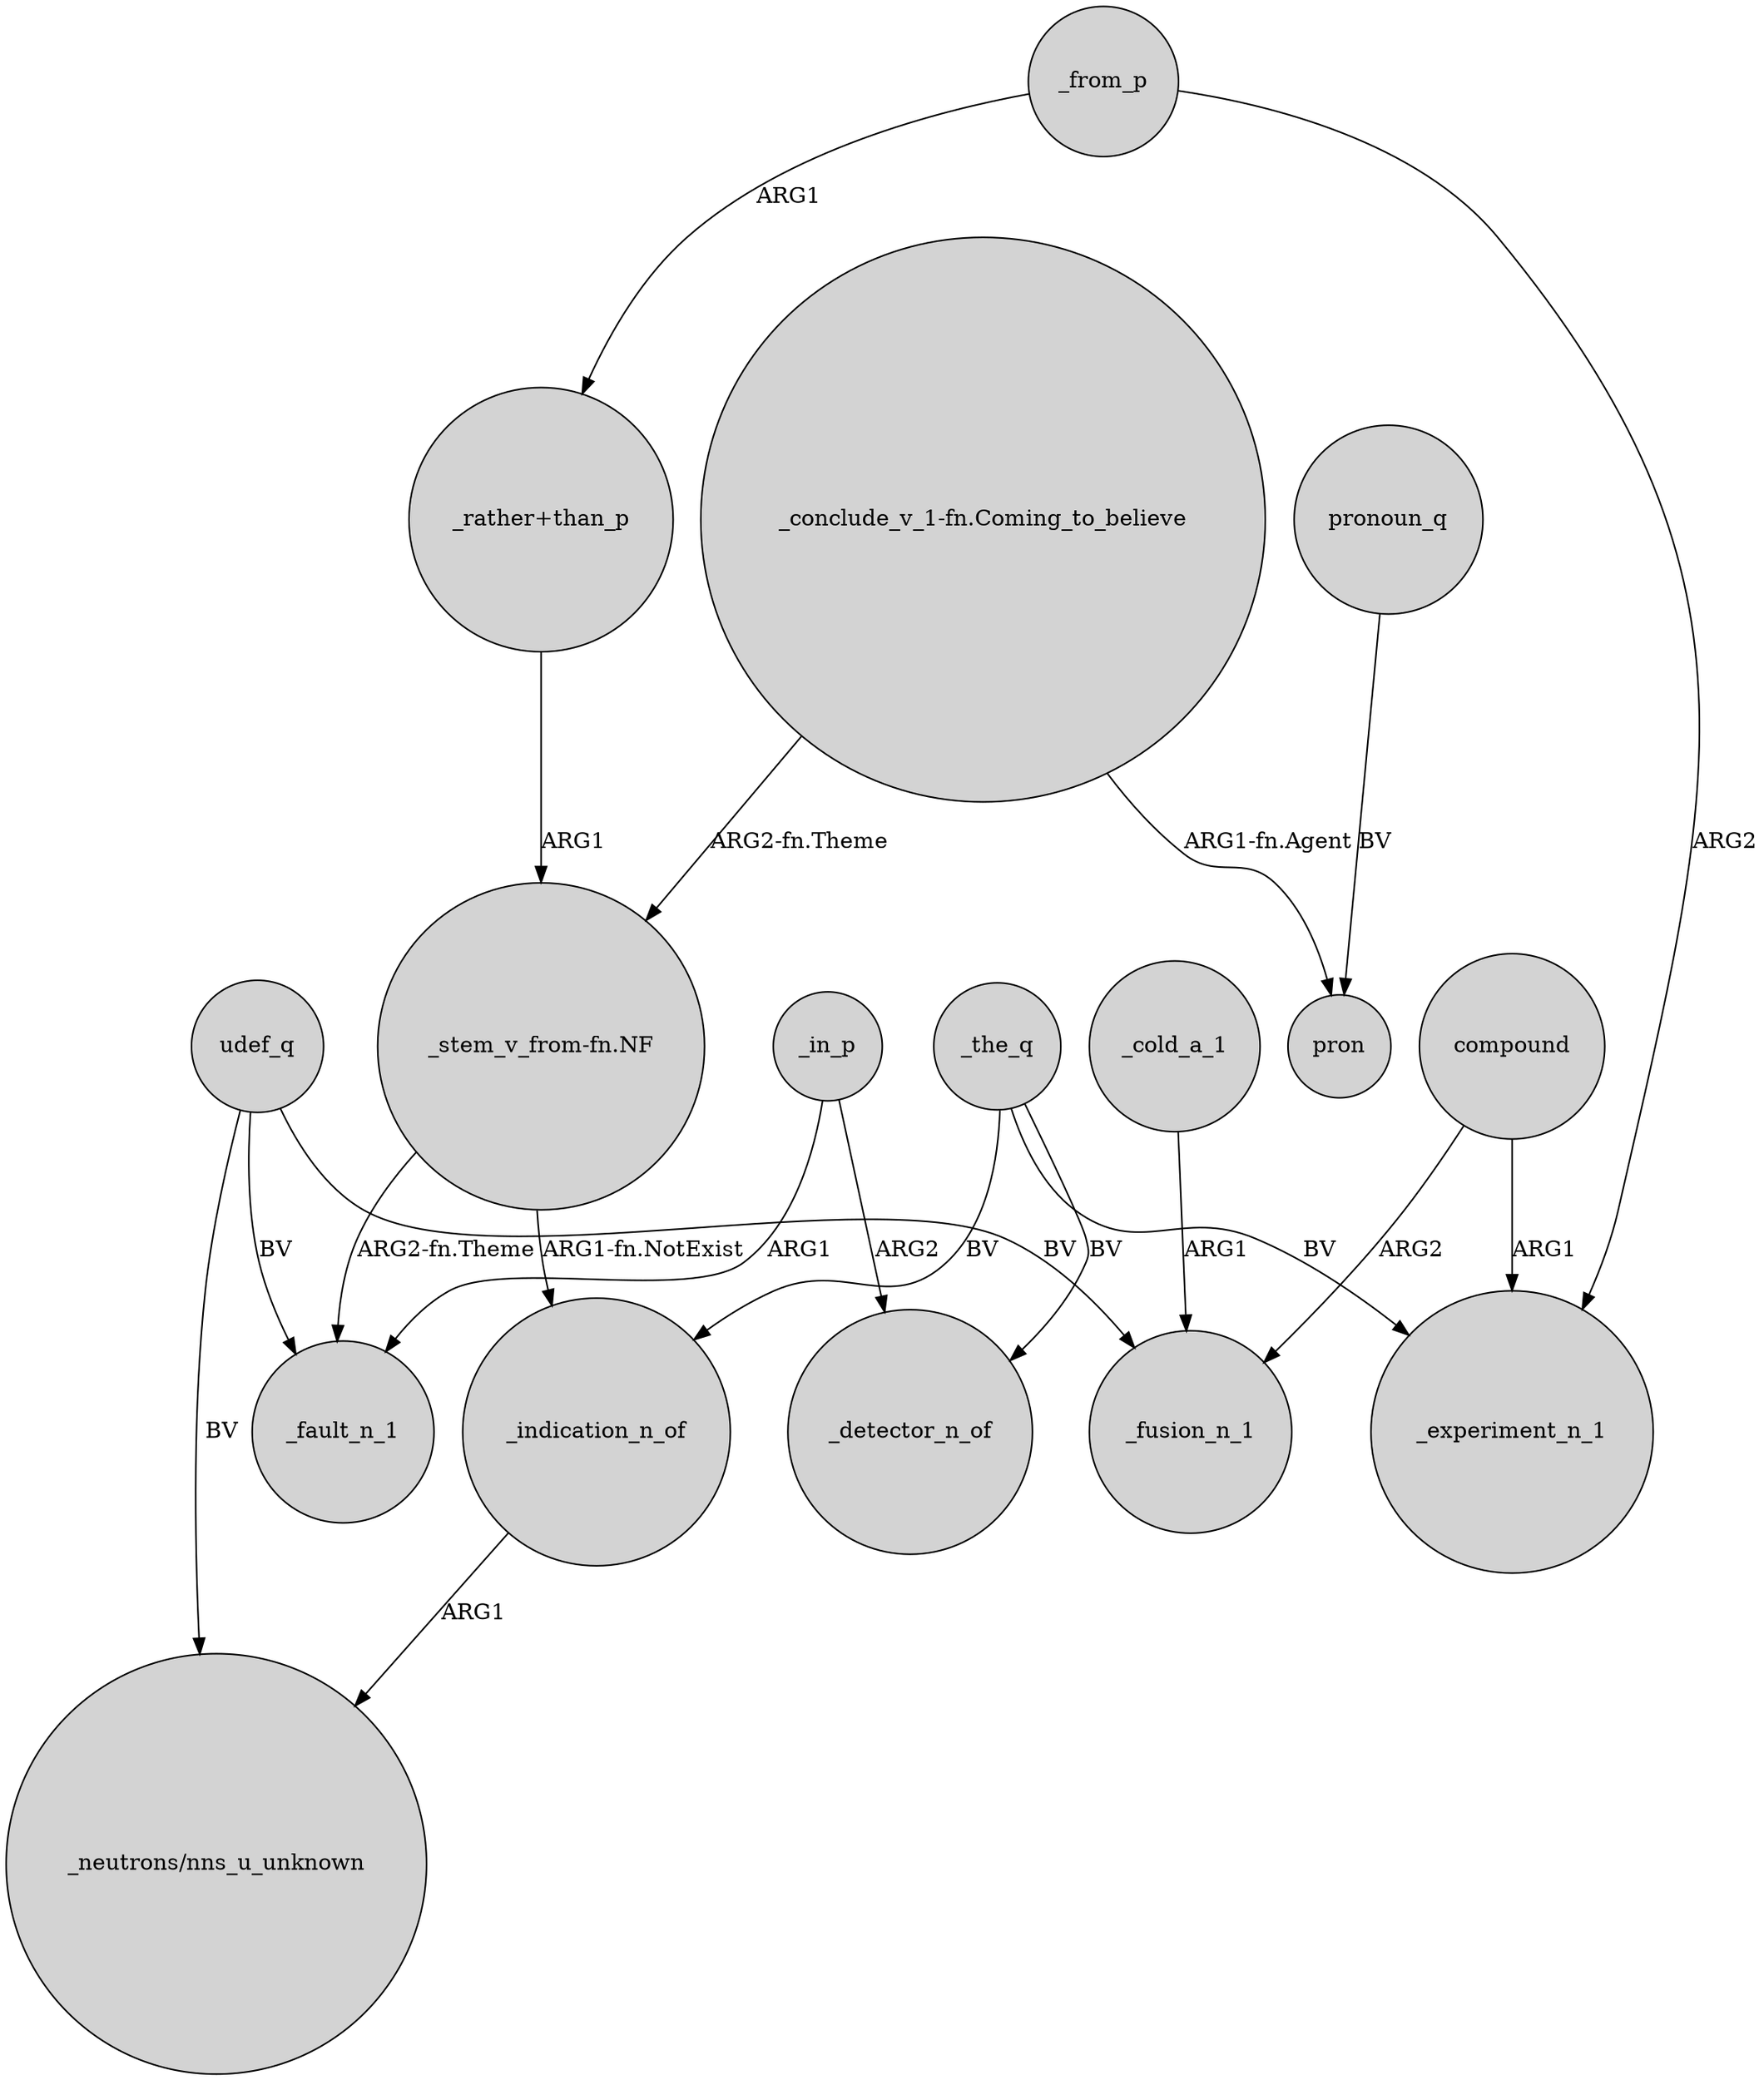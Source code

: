 digraph {
	node [shape=circle style=filled]
	udef_q -> _fault_n_1 [label=BV]
	udef_q -> _fusion_n_1 [label=BV]
	_the_q -> _indication_n_of [label=BV]
	"_conclude_v_1-fn.Coming_to_believe" -> pron [label="ARG1-fn.Agent"]
	_indication_n_of -> "_neutrons/nns_u_unknown" [label=ARG1]
	_the_q -> _detector_n_of [label=BV]
	"_conclude_v_1-fn.Coming_to_believe" -> "_stem_v_from-fn.NF" [label="ARG2-fn.Theme"]
	pronoun_q -> pron [label=BV]
	_the_q -> _experiment_n_1 [label=BV]
	compound -> _experiment_n_1 [label=ARG1]
	"_stem_v_from-fn.NF" -> _indication_n_of [label="ARG1-fn.NotExist"]
	"_rather+than_p" -> "_stem_v_from-fn.NF" [label=ARG1]
	compound -> _fusion_n_1 [label=ARG2]
	_cold_a_1 -> _fusion_n_1 [label=ARG1]
	_in_p -> _fault_n_1 [label=ARG1]
	_in_p -> _detector_n_of [label=ARG2]
	_from_p -> "_rather+than_p" [label=ARG1]
	udef_q -> "_neutrons/nns_u_unknown" [label=BV]
	"_stem_v_from-fn.NF" -> _fault_n_1 [label="ARG2-fn.Theme"]
	_from_p -> _experiment_n_1 [label=ARG2]
}

